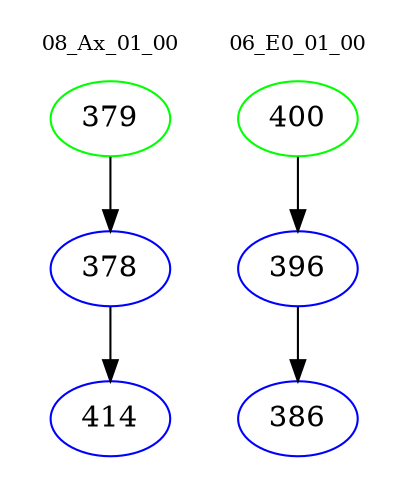 digraph{
subgraph cluster_0 {
color = white
label = "08_Ax_01_00";
fontsize=10;
T0_379 [label="379", color="green"]
T0_379 -> T0_378 [color="black"]
T0_378 [label="378", color="blue"]
T0_378 -> T0_414 [color="black"]
T0_414 [label="414", color="blue"]
}
subgraph cluster_1 {
color = white
label = "06_E0_01_00";
fontsize=10;
T1_400 [label="400", color="green"]
T1_400 -> T1_396 [color="black"]
T1_396 [label="396", color="blue"]
T1_396 -> T1_386 [color="black"]
T1_386 [label="386", color="blue"]
}
}
